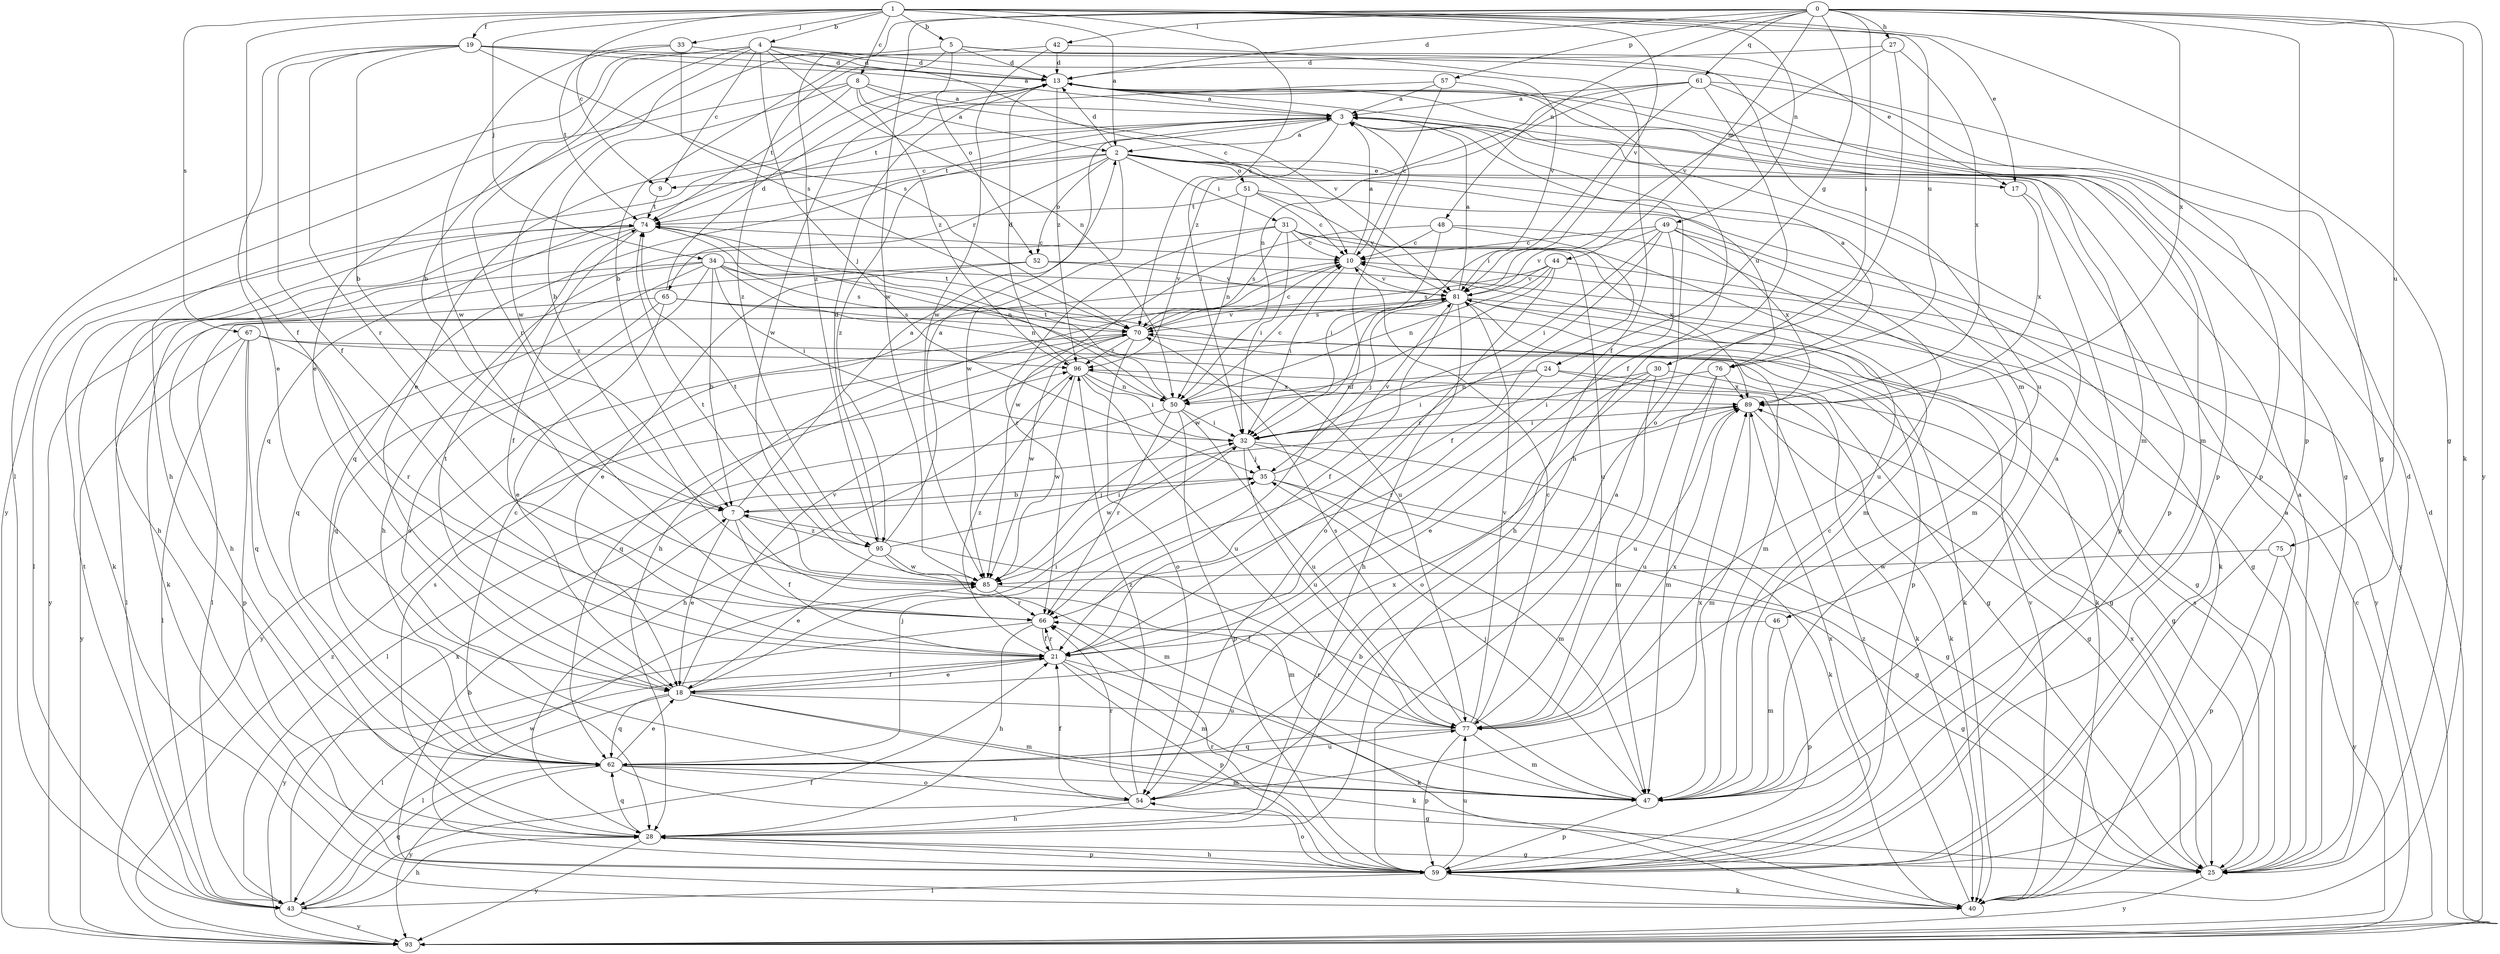 strict digraph  {
0;
1;
2;
3;
4;
5;
7;
8;
9;
10;
13;
17;
18;
19;
21;
24;
25;
27;
28;
30;
31;
32;
33;
34;
35;
40;
42;
43;
44;
46;
47;
48;
49;
50;
51;
52;
54;
57;
59;
61;
62;
65;
66;
67;
70;
74;
75;
76;
77;
81;
85;
89;
93;
95;
96;
0 -> 13  [label=d];
0 -> 24  [label=g];
0 -> 27  [label=h];
0 -> 30  [label=i];
0 -> 40  [label=k];
0 -> 42  [label=l];
0 -> 44  [label=m];
0 -> 48  [label=n];
0 -> 57  [label=p];
0 -> 59  [label=p];
0 -> 61  [label=q];
0 -> 75  [label=u];
0 -> 85  [label=w];
0 -> 89  [label=x];
0 -> 93  [label=y];
0 -> 95  [label=z];
1 -> 2  [label=a];
1 -> 4  [label=b];
1 -> 5  [label=b];
1 -> 8  [label=c];
1 -> 9  [label=c];
1 -> 17  [label=e];
1 -> 19  [label=f];
1 -> 21  [label=f];
1 -> 25  [label=g];
1 -> 33  [label=j];
1 -> 34  [label=j];
1 -> 49  [label=n];
1 -> 67  [label=s];
1 -> 70  [label=s];
1 -> 76  [label=u];
1 -> 81  [label=v];
2 -> 9  [label=c];
2 -> 13  [label=d];
2 -> 17  [label=e];
2 -> 31  [label=i];
2 -> 46  [label=m];
2 -> 51  [label=o];
2 -> 52  [label=o];
2 -> 59  [label=p];
2 -> 62  [label=q];
2 -> 65  [label=r];
2 -> 76  [label=u];
2 -> 85  [label=w];
3 -> 2  [label=a];
3 -> 21  [label=f];
3 -> 28  [label=h];
3 -> 32  [label=i];
3 -> 62  [label=q];
3 -> 74  [label=t];
3 -> 95  [label=z];
4 -> 7  [label=b];
4 -> 9  [label=c];
4 -> 10  [label=c];
4 -> 13  [label=d];
4 -> 35  [label=j];
4 -> 43  [label=l];
4 -> 50  [label=n];
4 -> 66  [label=r];
4 -> 81  [label=v];
4 -> 85  [label=w];
5 -> 13  [label=d];
5 -> 17  [label=e];
5 -> 18  [label=e];
5 -> 52  [label=o];
5 -> 77  [label=u];
5 -> 95  [label=z];
7 -> 2  [label=a];
7 -> 18  [label=e];
7 -> 21  [label=f];
7 -> 35  [label=j];
7 -> 47  [label=m];
7 -> 95  [label=z];
8 -> 2  [label=a];
8 -> 3  [label=a];
8 -> 7  [label=b];
8 -> 74  [label=t];
8 -> 81  [label=v];
8 -> 93  [label=y];
8 -> 96  [label=z];
9 -> 74  [label=t];
10 -> 3  [label=a];
10 -> 28  [label=h];
10 -> 32  [label=i];
10 -> 81  [label=v];
13 -> 3  [label=a];
13 -> 18  [label=e];
13 -> 25  [label=g];
13 -> 47  [label=m];
13 -> 59  [label=p];
13 -> 85  [label=w];
13 -> 96  [label=z];
17 -> 59  [label=p];
17 -> 89  [label=x];
18 -> 21  [label=f];
18 -> 32  [label=i];
18 -> 40  [label=k];
18 -> 43  [label=l];
18 -> 47  [label=m];
18 -> 62  [label=q];
18 -> 74  [label=t];
18 -> 77  [label=u];
18 -> 81  [label=v];
19 -> 3  [label=a];
19 -> 7  [label=b];
19 -> 13  [label=d];
19 -> 18  [label=e];
19 -> 21  [label=f];
19 -> 25  [label=g];
19 -> 66  [label=r];
19 -> 70  [label=s];
21 -> 18  [label=e];
21 -> 40  [label=k];
21 -> 43  [label=l];
21 -> 47  [label=m];
21 -> 59  [label=p];
21 -> 66  [label=r];
21 -> 96  [label=z];
24 -> 25  [label=g];
24 -> 32  [label=i];
24 -> 40  [label=k];
24 -> 50  [label=n];
24 -> 66  [label=r];
25 -> 3  [label=a];
25 -> 13  [label=d];
25 -> 70  [label=s];
25 -> 89  [label=x];
25 -> 93  [label=y];
27 -> 13  [label=d];
27 -> 54  [label=o];
27 -> 81  [label=v];
27 -> 89  [label=x];
28 -> 25  [label=g];
28 -> 59  [label=p];
28 -> 62  [label=q];
28 -> 70  [label=s];
28 -> 93  [label=y];
30 -> 18  [label=e];
30 -> 40  [label=k];
30 -> 47  [label=m];
30 -> 50  [label=n];
30 -> 54  [label=o];
31 -> 10  [label=c];
31 -> 28  [label=h];
31 -> 32  [label=i];
31 -> 47  [label=m];
31 -> 66  [label=r];
31 -> 70  [label=s];
31 -> 77  [label=u];
31 -> 89  [label=x];
32 -> 25  [label=g];
32 -> 35  [label=j];
32 -> 40  [label=k];
32 -> 77  [label=u];
32 -> 85  [label=w];
33 -> 13  [label=d];
33 -> 70  [label=s];
33 -> 74  [label=t];
33 -> 85  [label=w];
34 -> 7  [label=b];
34 -> 32  [label=i];
34 -> 40  [label=k];
34 -> 50  [label=n];
34 -> 54  [label=o];
34 -> 62  [label=q];
34 -> 70  [label=s];
34 -> 77  [label=u];
34 -> 81  [label=v];
34 -> 93  [label=y];
35 -> 7  [label=b];
35 -> 25  [label=g];
35 -> 47  [label=m];
35 -> 81  [label=v];
40 -> 3  [label=a];
40 -> 81  [label=v];
40 -> 96  [label=z];
42 -> 7  [label=b];
42 -> 13  [label=d];
42 -> 21  [label=f];
42 -> 85  [label=w];
43 -> 21  [label=f];
43 -> 28  [label=h];
43 -> 62  [label=q];
43 -> 74  [label=t];
43 -> 89  [label=x];
43 -> 93  [label=y];
44 -> 50  [label=n];
44 -> 54  [label=o];
44 -> 70  [label=s];
44 -> 81  [label=v];
44 -> 85  [label=w];
44 -> 93  [label=y];
46 -> 21  [label=f];
46 -> 47  [label=m];
46 -> 59  [label=p];
47 -> 3  [label=a];
47 -> 7  [label=b];
47 -> 10  [label=c];
47 -> 35  [label=j];
47 -> 59  [label=p];
48 -> 10  [label=c];
48 -> 21  [label=f];
48 -> 32  [label=i];
48 -> 47  [label=m];
48 -> 85  [label=w];
49 -> 10  [label=c];
49 -> 28  [label=h];
49 -> 32  [label=i];
49 -> 40  [label=k];
49 -> 66  [label=r];
49 -> 77  [label=u];
49 -> 81  [label=v];
49 -> 89  [label=x];
50 -> 10  [label=c];
50 -> 32  [label=i];
50 -> 43  [label=l];
50 -> 59  [label=p];
50 -> 66  [label=r];
50 -> 74  [label=t];
50 -> 77  [label=u];
51 -> 10  [label=c];
51 -> 50  [label=n];
51 -> 74  [label=t];
51 -> 81  [label=v];
51 -> 93  [label=y];
52 -> 18  [label=e];
52 -> 25  [label=g];
52 -> 28  [label=h];
52 -> 81  [label=v];
54 -> 21  [label=f];
54 -> 28  [label=h];
54 -> 66  [label=r];
54 -> 89  [label=x];
54 -> 96  [label=z];
57 -> 3  [label=a];
57 -> 10  [label=c];
57 -> 28  [label=h];
57 -> 74  [label=t];
59 -> 3  [label=a];
59 -> 7  [label=b];
59 -> 28  [label=h];
59 -> 40  [label=k];
59 -> 43  [label=l];
59 -> 54  [label=o];
59 -> 66  [label=r];
59 -> 77  [label=u];
59 -> 85  [label=w];
59 -> 89  [label=x];
61 -> 3  [label=a];
61 -> 21  [label=f];
61 -> 32  [label=i];
61 -> 47  [label=m];
61 -> 50  [label=n];
61 -> 59  [label=p];
61 -> 96  [label=z];
62 -> 10  [label=c];
62 -> 18  [label=e];
62 -> 25  [label=g];
62 -> 35  [label=j];
62 -> 47  [label=m];
62 -> 54  [label=o];
62 -> 77  [label=u];
62 -> 89  [label=x];
62 -> 93  [label=y];
65 -> 13  [label=d];
65 -> 18  [label=e];
65 -> 40  [label=k];
65 -> 43  [label=l];
65 -> 47  [label=m];
65 -> 62  [label=q];
65 -> 70  [label=s];
66 -> 21  [label=f];
66 -> 28  [label=h];
66 -> 93  [label=y];
67 -> 25  [label=g];
67 -> 43  [label=l];
67 -> 59  [label=p];
67 -> 62  [label=q];
67 -> 66  [label=r];
67 -> 93  [label=y];
67 -> 96  [label=z];
70 -> 10  [label=c];
70 -> 25  [label=g];
70 -> 54  [label=o];
70 -> 62  [label=q];
70 -> 74  [label=t];
70 -> 81  [label=v];
70 -> 85  [label=w];
70 -> 93  [label=y];
70 -> 96  [label=z];
74 -> 10  [label=c];
74 -> 21  [label=f];
74 -> 28  [label=h];
74 -> 40  [label=k];
74 -> 43  [label=l];
74 -> 50  [label=n];
75 -> 59  [label=p];
75 -> 85  [label=w];
75 -> 93  [label=y];
76 -> 3  [label=a];
76 -> 32  [label=i];
76 -> 47  [label=m];
76 -> 77  [label=u];
76 -> 89  [label=x];
77 -> 10  [label=c];
77 -> 47  [label=m];
77 -> 59  [label=p];
77 -> 62  [label=q];
77 -> 66  [label=r];
77 -> 70  [label=s];
77 -> 81  [label=v];
77 -> 89  [label=x];
81 -> 3  [label=a];
81 -> 21  [label=f];
81 -> 25  [label=g];
81 -> 28  [label=h];
81 -> 35  [label=j];
81 -> 40  [label=k];
81 -> 43  [label=l];
81 -> 59  [label=p];
81 -> 70  [label=s];
85 -> 25  [label=g];
85 -> 66  [label=r];
85 -> 74  [label=t];
89 -> 25  [label=g];
89 -> 32  [label=i];
89 -> 47  [label=m];
89 -> 77  [label=u];
93 -> 10  [label=c];
93 -> 13  [label=d];
93 -> 96  [label=z];
95 -> 3  [label=a];
95 -> 13  [label=d];
95 -> 18  [label=e];
95 -> 32  [label=i];
95 -> 47  [label=m];
95 -> 74  [label=t];
95 -> 85  [label=w];
96 -> 13  [label=d];
96 -> 28  [label=h];
96 -> 32  [label=i];
96 -> 50  [label=n];
96 -> 77  [label=u];
96 -> 85  [label=w];
96 -> 89  [label=x];
}
